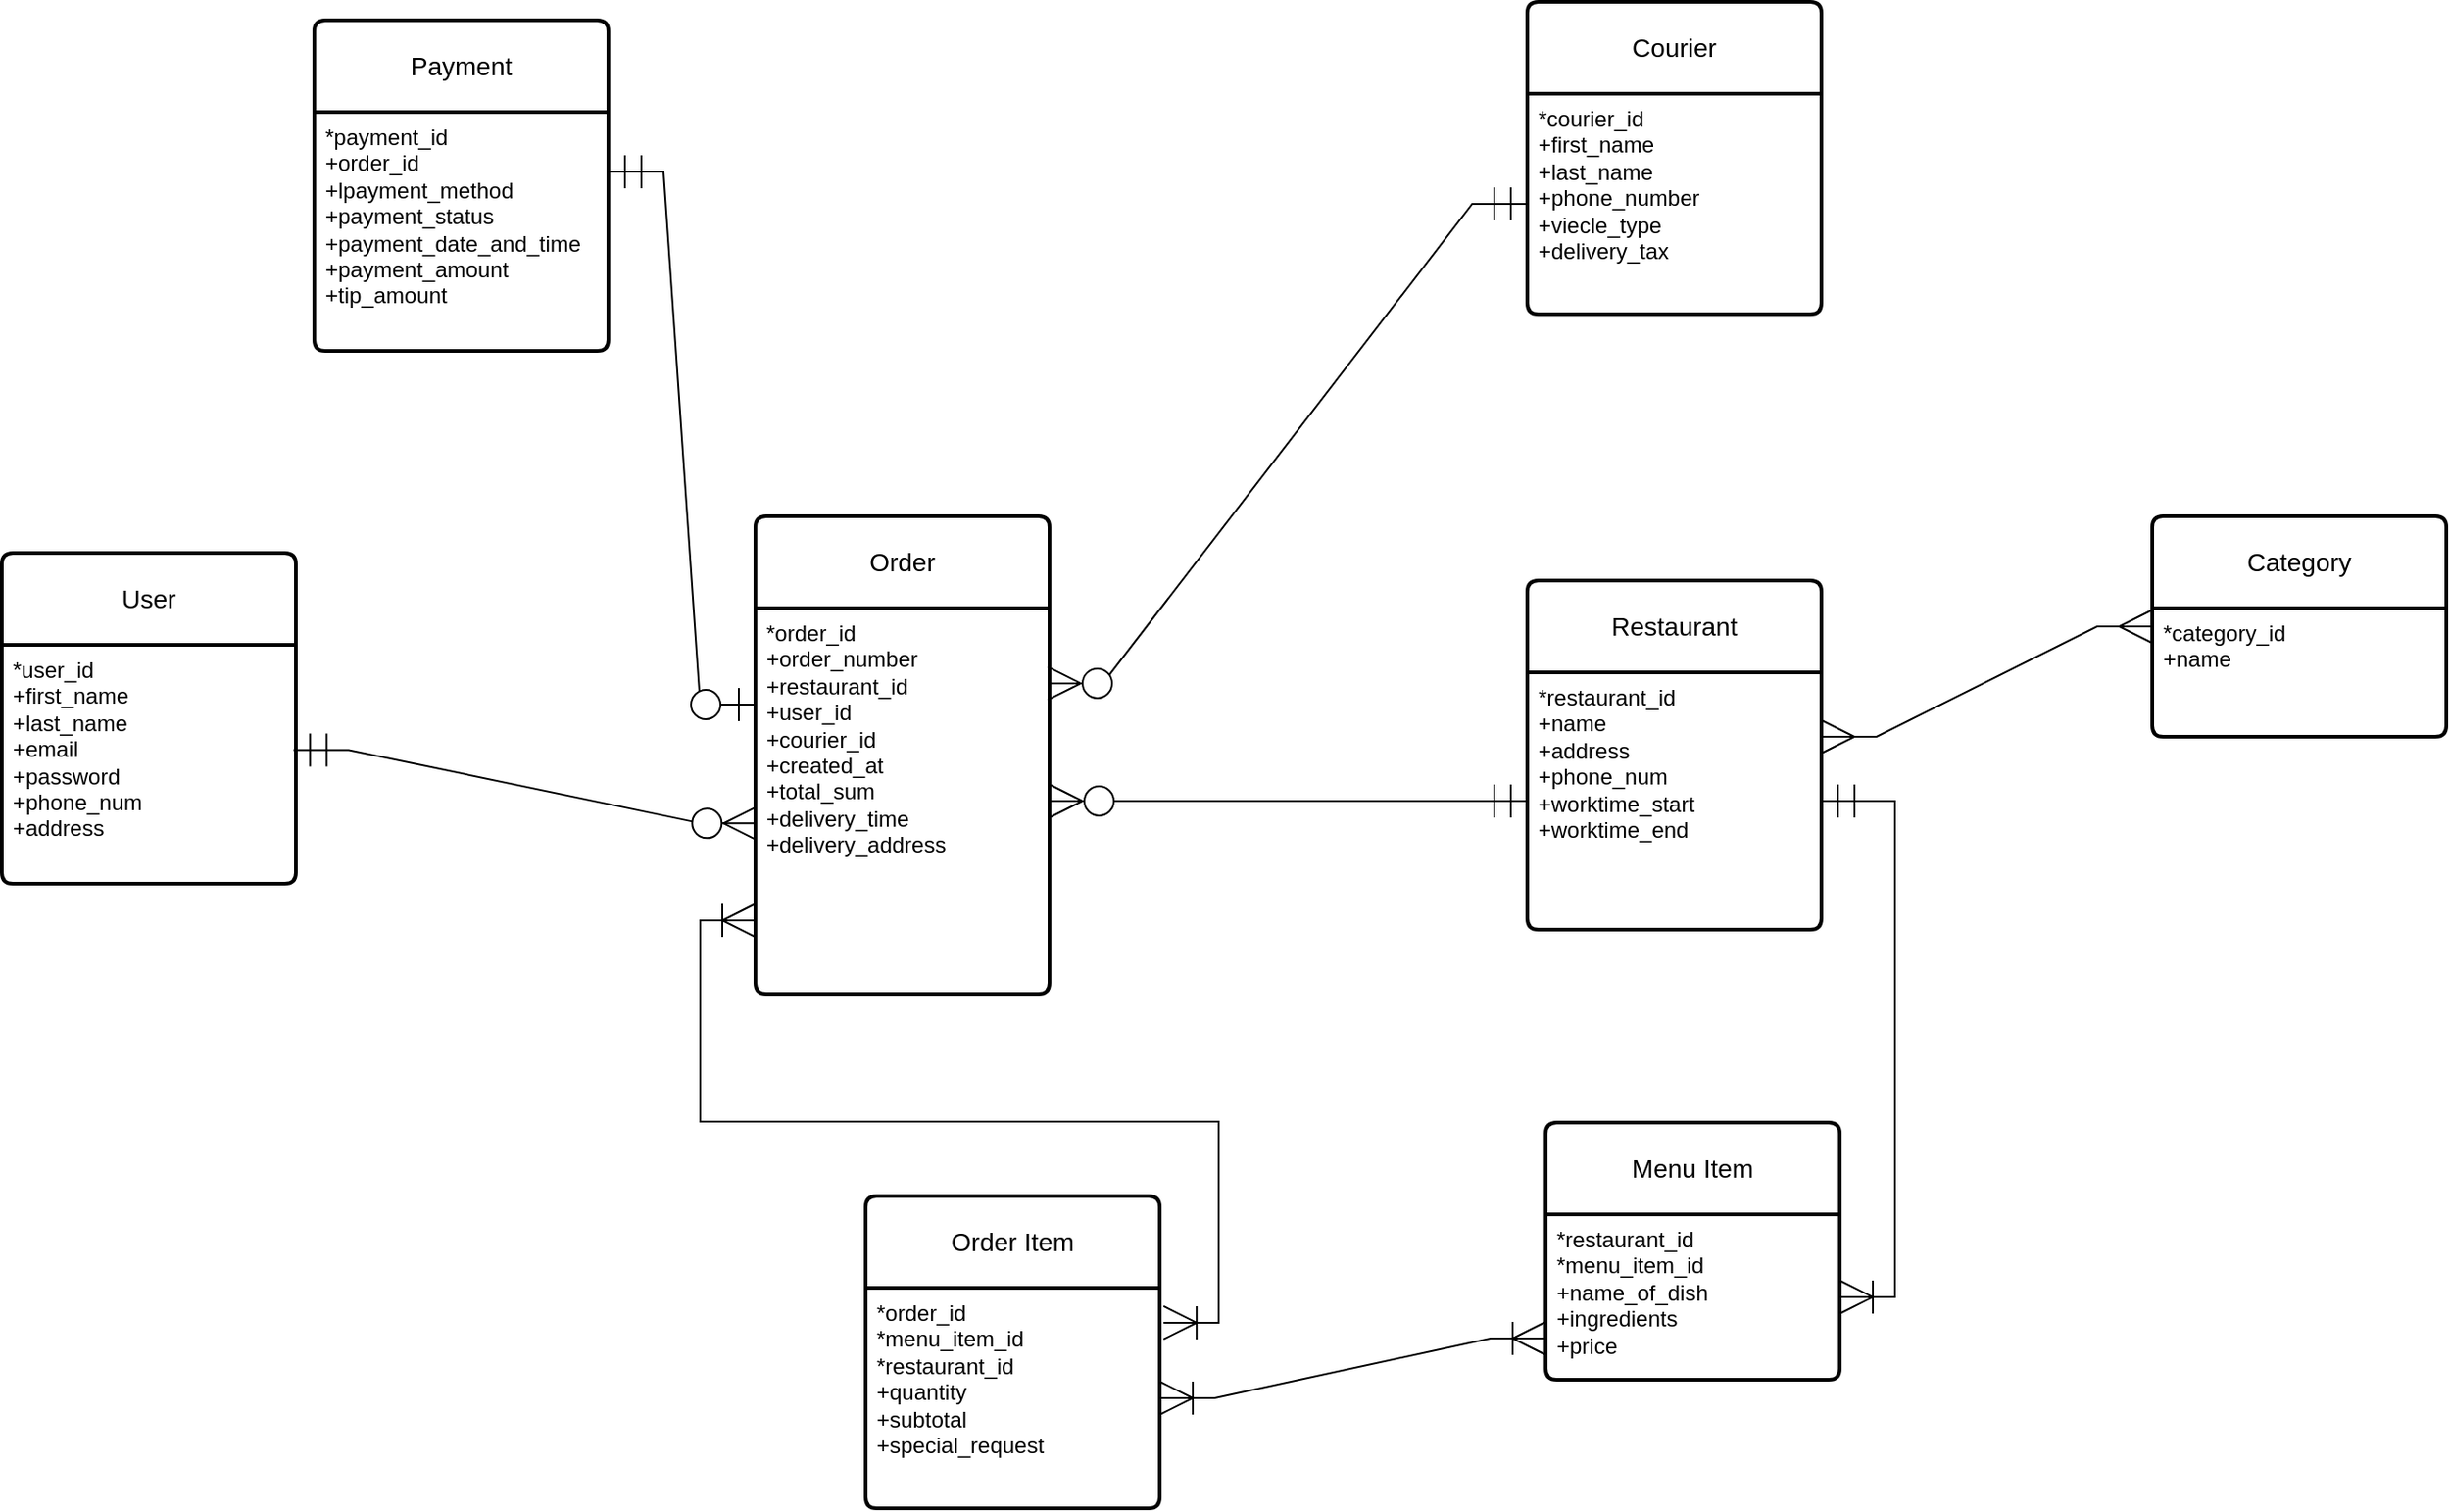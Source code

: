 <mxfile version="28.2.7">
  <diagram name="Page-1" id="ansTKSMCNcZZTghkfmkn">
    <mxGraphModel dx="1489" dy="1853" grid="1" gridSize="10" guides="1" tooltips="1" connect="1" arrows="1" fold="1" page="1" pageScale="1" pageWidth="850" pageHeight="1100" math="0" shadow="0">
      <root>
        <mxCell id="0" />
        <mxCell id="1" parent="0" />
        <mxCell id="-t6Em9tvoNGk4JWkDO-d-1" value="User" style="swimlane;childLayout=stackLayout;horizontal=1;startSize=50;horizontalStack=0;rounded=1;fontSize=14;fontStyle=0;strokeWidth=2;resizeParent=0;resizeLast=1;shadow=0;dashed=0;align=center;arcSize=4;whiteSpace=wrap;html=1;" parent="1" vertex="1">
          <mxGeometry x="240" y="150" width="160" height="180" as="geometry">
            <mxRectangle x="240" y="150" width="70" height="50" as="alternateBounds" />
          </mxGeometry>
        </mxCell>
        <mxCell id="-t6Em9tvoNGk4JWkDO-d-2" value="*user_id&lt;br&gt;+first_name&lt;div&gt;+last_name&lt;/div&gt;&lt;div&gt;+email&lt;/div&gt;&lt;div&gt;+password&lt;/div&gt;&lt;div&gt;+phone_num&lt;/div&gt;&lt;div&gt;+address&lt;/div&gt;&lt;div&gt;&lt;br&gt;&lt;/div&gt;" style="align=left;strokeColor=none;fillColor=none;spacingLeft=4;spacingRight=4;fontSize=12;verticalAlign=top;resizable=0;rotatable=0;part=1;html=1;whiteSpace=wrap;" parent="-t6Em9tvoNGk4JWkDO-d-1" vertex="1">
          <mxGeometry y="50" width="160" height="130" as="geometry" />
        </mxCell>
        <mxCell id="-t6Em9tvoNGk4JWkDO-d-3" value="Restaurant" style="swimlane;childLayout=stackLayout;horizontal=1;startSize=50;horizontalStack=0;rounded=1;fontSize=14;fontStyle=0;strokeWidth=2;resizeParent=0;resizeLast=1;shadow=0;dashed=0;align=center;arcSize=4;whiteSpace=wrap;html=1;" parent="1" vertex="1">
          <mxGeometry x="1070" y="165" width="160" height="190" as="geometry">
            <mxRectangle x="930" y="150" width="110" height="50" as="alternateBounds" />
          </mxGeometry>
        </mxCell>
        <mxCell id="-t6Em9tvoNGk4JWkDO-d-4" value="*restaurant_id&lt;br&gt;+name&lt;br&gt;+address&lt;div&gt;+phone_num&lt;/div&gt;&lt;div&gt;+worktime_start&lt;/div&gt;&lt;div&gt;+worktime_end&lt;/div&gt;" style="align=left;strokeColor=none;fillColor=none;spacingLeft=4;spacingRight=4;fontSize=12;verticalAlign=top;resizable=0;rotatable=0;part=1;html=1;whiteSpace=wrap;" parent="-t6Em9tvoNGk4JWkDO-d-3" vertex="1">
          <mxGeometry y="50" width="160" height="140" as="geometry" />
        </mxCell>
        <mxCell id="-t6Em9tvoNGk4JWkDO-d-5" value="Menu Item" style="swimlane;childLayout=stackLayout;horizontal=1;startSize=50;horizontalStack=0;rounded=1;fontSize=14;fontStyle=0;strokeWidth=2;resizeParent=0;resizeLast=1;shadow=0;dashed=0;align=center;arcSize=4;whiteSpace=wrap;html=1;" parent="1" vertex="1">
          <mxGeometry x="1080" y="460" width="160" height="140" as="geometry">
            <mxRectangle x="920" y="430" width="110" height="50" as="alternateBounds" />
          </mxGeometry>
        </mxCell>
        <mxCell id="-t6Em9tvoNGk4JWkDO-d-6" value="*restaurant_id&lt;div&gt;*menu_item_id&lt;br&gt;+name_of_dish&lt;br&gt;+&lt;span style=&quot;text-align: center;&quot;&gt;ingredients&lt;/span&gt;&lt;div&gt;&lt;span style=&quot;text-align: center;&quot;&gt;+price&lt;/span&gt;&lt;/div&gt;&lt;/div&gt;" style="align=left;strokeColor=none;fillColor=none;spacingLeft=4;spacingRight=4;fontSize=12;verticalAlign=top;resizable=0;rotatable=0;part=1;html=1;whiteSpace=wrap;" parent="-t6Em9tvoNGk4JWkDO-d-5" vertex="1">
          <mxGeometry y="50" width="160" height="90" as="geometry" />
        </mxCell>
        <mxCell id="-t6Em9tvoNGk4JWkDO-d-7" value="Order Item" style="swimlane;childLayout=stackLayout;horizontal=1;startSize=50;horizontalStack=0;rounded=1;fontSize=14;fontStyle=0;strokeWidth=2;resizeParent=0;resizeLast=1;shadow=0;dashed=0;align=center;arcSize=4;whiteSpace=wrap;html=1;" parent="1" vertex="1">
          <mxGeometry x="710" y="500" width="160" height="170" as="geometry">
            <mxRectangle x="565" y="500" width="110" height="50" as="alternateBounds" />
          </mxGeometry>
        </mxCell>
        <mxCell id="-t6Em9tvoNGk4JWkDO-d-8" value="*order_id&lt;div&gt;*menu_item_id&lt;/div&gt;&lt;div&gt;*restaurant_id&lt;br&gt;+quantity&lt;br&gt;+subtotal&lt;/div&gt;&lt;div&gt;+special_request&lt;/div&gt;" style="align=left;strokeColor=none;fillColor=none;spacingLeft=4;spacingRight=4;fontSize=12;verticalAlign=top;resizable=0;rotatable=0;part=1;html=1;whiteSpace=wrap;" parent="-t6Em9tvoNGk4JWkDO-d-7" vertex="1">
          <mxGeometry y="50" width="160" height="120" as="geometry" />
        </mxCell>
        <mxCell id="-t6Em9tvoNGk4JWkDO-d-9" value="Courier" style="swimlane;childLayout=stackLayout;horizontal=1;startSize=50;horizontalStack=0;rounded=1;fontSize=14;fontStyle=0;strokeWidth=2;resizeParent=0;resizeLast=1;shadow=0;dashed=0;align=center;arcSize=4;whiteSpace=wrap;html=1;" parent="1" vertex="1">
          <mxGeometry x="1070" y="-150" width="160" height="170" as="geometry" />
        </mxCell>
        <mxCell id="-t6Em9tvoNGk4JWkDO-d-10" value="*courier_id&lt;br&gt;+first_name&lt;br&gt;+last_name&lt;div&gt;+phone_number&lt;/div&gt;&lt;div&gt;+viecle_type&lt;/div&gt;&lt;div&gt;+delivery_tax&lt;/div&gt;" style="align=left;strokeColor=none;fillColor=none;spacingLeft=4;spacingRight=4;fontSize=12;verticalAlign=top;resizable=0;rotatable=0;part=1;html=1;whiteSpace=wrap;" parent="-t6Em9tvoNGk4JWkDO-d-9" vertex="1">
          <mxGeometry y="50" width="160" height="120" as="geometry" />
        </mxCell>
        <mxCell id="-t6Em9tvoNGk4JWkDO-d-11" value="Order" style="swimlane;childLayout=stackLayout;horizontal=1;startSize=50;horizontalStack=0;rounded=1;fontSize=14;fontStyle=0;strokeWidth=2;resizeParent=0;resizeLast=1;shadow=0;dashed=0;align=center;arcSize=4;whiteSpace=wrap;html=1;" parent="1" vertex="1">
          <mxGeometry x="650" y="130" width="160" height="260" as="geometry">
            <mxRectangle x="580" y="150" width="80" height="50" as="alternateBounds" />
          </mxGeometry>
        </mxCell>
        <mxCell id="-t6Em9tvoNGk4JWkDO-d-12" value="*order_id&lt;div&gt;+order_number&lt;br&gt;&lt;div&gt;+restaurant_id&lt;br&gt;+user_id&lt;/div&gt;&lt;div&gt;+courier_id&lt;/div&gt;&lt;div&gt;&lt;div&gt;+created_at&lt;/div&gt;&lt;div&gt;+total_sum&lt;/div&gt;&lt;div&gt;+delivery_time&lt;/div&gt;&lt;div&gt;+delivery_address&lt;/div&gt;&lt;/div&gt;&lt;/div&gt;" style="align=left;strokeColor=none;fillColor=none;spacingLeft=4;spacingRight=4;fontSize=12;verticalAlign=top;resizable=0;rotatable=0;part=1;html=1;whiteSpace=wrap;" parent="-t6Em9tvoNGk4JWkDO-d-11" vertex="1">
          <mxGeometry y="50" width="160" height="210" as="geometry" />
        </mxCell>
        <mxCell id="-t6Em9tvoNGk4JWkDO-d-13" value="Payment" style="swimlane;childLayout=stackLayout;horizontal=1;startSize=50;horizontalStack=0;rounded=1;fontSize=14;fontStyle=0;strokeWidth=2;resizeParent=0;resizeLast=1;shadow=0;dashed=0;align=center;arcSize=4;whiteSpace=wrap;html=1;" parent="1" vertex="1">
          <mxGeometry x="410" y="-140" width="160" height="180" as="geometry">
            <mxRectangle x="575" y="-240" width="100" height="50" as="alternateBounds" />
          </mxGeometry>
        </mxCell>
        <mxCell id="-t6Em9tvoNGk4JWkDO-d-14" value="*payment_id&lt;br&gt;+order_id&lt;div&gt;+lpayment_method&lt;/div&gt;&lt;div&gt;+payment_status&lt;/div&gt;&lt;div&gt;+payment_date_and_time&lt;/div&gt;&lt;div&gt;+payment_amount&lt;/div&gt;&lt;div&gt;+tip_amount&lt;/div&gt;&lt;div&gt;&lt;br&gt;&lt;/div&gt;" style="align=left;strokeColor=none;fillColor=none;spacingLeft=4;spacingRight=4;fontSize=12;verticalAlign=top;resizable=0;rotatable=0;part=1;html=1;whiteSpace=wrap;" parent="-t6Em9tvoNGk4JWkDO-d-13" vertex="1">
          <mxGeometry y="50" width="160" height="130" as="geometry" />
        </mxCell>
        <mxCell id="b57ZG6nOpW8SJ0yAMGpw-2" value="" style="edgeStyle=entityRelationEdgeStyle;fontSize=12;html=1;endArrow=ERzeroToOne;startArrow=ERmandOne;rounded=0;exitX=1;exitY=0.25;exitDx=0;exitDy=0;entryX=0;entryY=0.25;entryDx=0;entryDy=0;startSize=16;endSize=16;" parent="1" source="-t6Em9tvoNGk4JWkDO-d-14" target="-t6Em9tvoNGk4JWkDO-d-12" edge="1">
          <mxGeometry width="100" height="100" relative="1" as="geometry">
            <mxPoint x="680" y="40" as="sourcePoint" />
            <mxPoint x="600" y="170" as="targetPoint" />
          </mxGeometry>
        </mxCell>
        <mxCell id="BTD3vn8jjisWTk4Lr7_3-6" value="" style="edgeStyle=entityRelationEdgeStyle;fontSize=12;html=1;endArrow=ERzeroToMany;startArrow=ERmandOne;rounded=0;exitX=0.992;exitY=0.44;exitDx=0;exitDy=0;entryX=0.004;entryY=0.558;entryDx=0;entryDy=0;entryPerimeter=0;startSize=16;endSize=16;exitPerimeter=0;" edge="1" parent="1" source="-t6Em9tvoNGk4JWkDO-d-2" target="-t6Em9tvoNGk4JWkDO-d-12">
          <mxGeometry width="100" height="100" relative="1" as="geometry">
            <mxPoint x="400" y="260.0" as="sourcePoint" />
            <mxPoint x="660" y="292.55" as="targetPoint" />
          </mxGeometry>
        </mxCell>
        <mxCell id="BTD3vn8jjisWTk4Lr7_3-8" value="" style="edgeStyle=entityRelationEdgeStyle;fontSize=12;html=1;endArrow=ERoneToMany;startArrow=ERmandOne;rounded=0;startSize=16;endSize=16;" edge="1" parent="1" source="-t6Em9tvoNGk4JWkDO-d-4" target="-t6Em9tvoNGk4JWkDO-d-6">
          <mxGeometry width="100" height="100" relative="1" as="geometry">
            <mxPoint x="1630" y="410" as="sourcePoint" />
            <mxPoint x="1340" y="475" as="targetPoint" />
          </mxGeometry>
        </mxCell>
        <mxCell id="BTD3vn8jjisWTk4Lr7_3-9" value="" style="edgeStyle=entityRelationEdgeStyle;fontSize=12;html=1;endArrow=ERzeroToMany;startArrow=ERmandOne;rounded=0;exitX=0;exitY=0.5;exitDx=0;exitDy=0;entryX=1;entryY=0.5;entryDx=0;entryDy=0;startSize=16;endSize=16;" edge="1" parent="1" source="-t6Em9tvoNGk4JWkDO-d-4" target="-t6Em9tvoNGk4JWkDO-d-12">
          <mxGeometry width="100" height="100" relative="1" as="geometry">
            <mxPoint x="800" y="310" as="sourcePoint" />
            <mxPoint x="900" y="210" as="targetPoint" />
          </mxGeometry>
        </mxCell>
        <mxCell id="BTD3vn8jjisWTk4Lr7_3-10" value="" style="edgeStyle=entityRelationEdgeStyle;fontSize=12;html=1;endArrow=ERzeroToMany;startArrow=ERmandOne;rounded=0;exitX=0;exitY=0.5;exitDx=0;exitDy=0;entryX=0.994;entryY=0.195;entryDx=0;entryDy=0;startSize=16;endSize=16;entryPerimeter=0;" edge="1" parent="1" source="-t6Em9tvoNGk4JWkDO-d-10" target="-t6Em9tvoNGk4JWkDO-d-12">
          <mxGeometry width="100" height="100" relative="1" as="geometry">
            <mxPoint x="1170" y="-30" as="sourcePoint" />
            <mxPoint x="920" y="-15" as="targetPoint" />
          </mxGeometry>
        </mxCell>
        <mxCell id="BTD3vn8jjisWTk4Lr7_3-15" value="" style="edgeStyle=entityRelationEdgeStyle;fontSize=12;html=1;endArrow=ERmany;startArrow=ERmany;rounded=0;exitX=1;exitY=0.25;exitDx=0;exitDy=0;startSize=16;endSize=16;" edge="1" parent="1" source="-t6Em9tvoNGk4JWkDO-d-4" target="BTD3vn8jjisWTk4Lr7_3-13">
          <mxGeometry width="100" height="100" relative="1" as="geometry">
            <mxPoint x="1230" y="250" as="sourcePoint" />
            <mxPoint x="1370" y="200" as="targetPoint" />
            <Array as="points" />
          </mxGeometry>
        </mxCell>
        <mxCell id="BTD3vn8jjisWTk4Lr7_3-13" value="Category" style="swimlane;childLayout=stackLayout;horizontal=1;startSize=50;horizontalStack=0;rounded=1;fontSize=14;fontStyle=0;strokeWidth=2;resizeParent=0;resizeLast=1;shadow=0;dashed=0;align=center;arcSize=4;whiteSpace=wrap;html=1;" vertex="1" parent="1">
          <mxGeometry x="1410" y="130" width="160" height="120" as="geometry" />
        </mxCell>
        <mxCell id="BTD3vn8jjisWTk4Lr7_3-14" value="*category_id&lt;br&gt;+name&lt;div&gt;&lt;br/&gt;&lt;/div&gt;" style="align=left;strokeColor=none;fillColor=none;spacingLeft=4;spacingRight=4;fontSize=12;verticalAlign=top;resizable=0;rotatable=0;part=1;html=1;whiteSpace=wrap;" vertex="1" parent="BTD3vn8jjisWTk4Lr7_3-13">
          <mxGeometry y="50" width="160" height="70" as="geometry" />
        </mxCell>
        <mxCell id="BTD3vn8jjisWTk4Lr7_3-16" value="" style="edgeStyle=entityRelationEdgeStyle;fontSize=12;html=1;endArrow=ERoneToMany;startArrow=ERoneToMany;rounded=0;exitX=1.013;exitY=0.158;exitDx=0;exitDy=0;exitPerimeter=0;startSize=16;endSize=16;" edge="1" parent="1" source="-t6Em9tvoNGk4JWkDO-d-8">
          <mxGeometry width="100" height="100" relative="1" as="geometry">
            <mxPoint x="500" y="560" as="sourcePoint" />
            <mxPoint x="650" y="350" as="targetPoint" />
            <Array as="points">
              <mxPoint x="540" y="600" />
              <mxPoint x="670" y="390" />
              <mxPoint x="661" y="400" />
            </Array>
          </mxGeometry>
        </mxCell>
        <mxCell id="BTD3vn8jjisWTk4Lr7_3-18" value="" style="edgeStyle=entityRelationEdgeStyle;fontSize=12;html=1;endArrow=ERoneToMany;startArrow=ERoneToMany;rounded=0;exitX=0;exitY=0.75;exitDx=0;exitDy=0;startSize=16;endSize=16;entryX=1;entryY=0.5;entryDx=0;entryDy=0;" edge="1" parent="1" source="-t6Em9tvoNGk4JWkDO-d-6" target="-t6Em9tvoNGk4JWkDO-d-8">
          <mxGeometry width="100" height="100" relative="1" as="geometry">
            <mxPoint x="1312" y="929" as="sourcePoint" />
            <mxPoint x="1090" y="710" as="targetPoint" />
            <Array as="points">
              <mxPoint x="980" y="960" />
              <mxPoint x="1110" y="750" />
              <mxPoint x="1101" y="760" />
            </Array>
          </mxGeometry>
        </mxCell>
      </root>
    </mxGraphModel>
  </diagram>
</mxfile>
